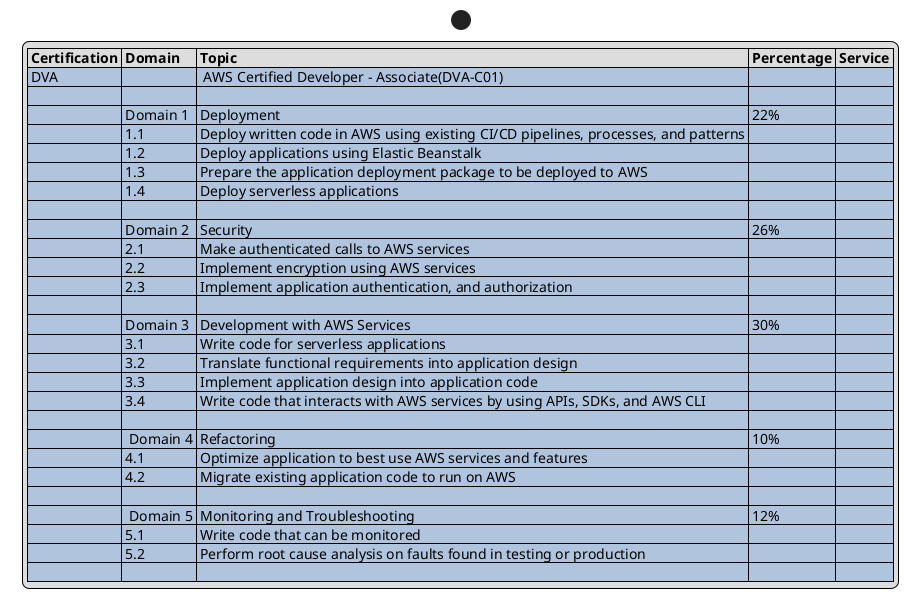 @startuml
start
    legend
        |= Certification |= Domain |= Topic |= Percentage |= Service |
        <#LightSteelBlue>| DVA |  |  AWS Certified Developer – Associate(DVA-C01)  |  |
        <#LightSteelBlue>|  |  |  |  |
        <#LightSteelBlue>|  | Domain 1 | Deployment | 22% | |
        <#LightSteelBlue>| | 1.1 | Deploy written code in AWS using existing CI/CD pipelines, processes, and patterns | |
        <#LightSteelBlue>| | 1.2 | Deploy applications using Elastic Beanstalk | |
        <#LightSteelBlue>| | 1.3 | Prepare the application deployment package to be deployed to AWS | |
        <#LightSteelBlue>| | 1.4 | Deploy serverless applications | |
        <#LightSteelBlue>|  |  |  |  |
        <#LightSteelBlue>|  | Domain 2 | Security | 26% | |
        <#LightSteelBlue>| | 2.1 | Make authenticated calls to AWS services | |
        <#LightSteelBlue>| | 2.2 | Implement encryption using AWS services | |
        <#LightSteelBlue>| | 2.3 | Implement application authentication, and authorization | |
        <#LightSteelBlue>|  |  |  |  |
        <#LightSteelBlue>|  | Domain 3 | Development with AWS Services | 30% | |
        <#LightSteelBlue>| | 3.1 | Write code for serverless applications | |
        <#LightSteelBlue>| | 3.2 | Translate functional requirements into application design | |
        <#LightSteelBlue>| | 3.3 | Implement application design into application code | |
        <#LightSteelBlue>| | 3.4 | Write code that interacts with AWS services by using APIs, SDKs, and AWS CLI | |
        <#LightSteelBlue>| | | | |
        <#LightSteelBlue>|  |  Domain 4 | Refactoring | 10% |
        <#LightSteelBlue>| | 4.1 | Optimize application to best use AWS services and features | |
        <#LightSteelBlue>| | 4.2 | Migrate existing application code to run on AWS | | |
        <#LightSteelBlue>|  | | |  |
        <#LightSteelBlue>|  |  Domain 5| Monitoring and Troubleshooting | 12% |
        <#LightSteelBlue>| | 5.1 | Write code that can be monitored | |
        <#LightSteelBlue>| | 5.2 | Perform root cause analysis on faults found in testing or production | |
        <#LightSteelBlue>|  |  |  |  |
    endlegend
@enduml
